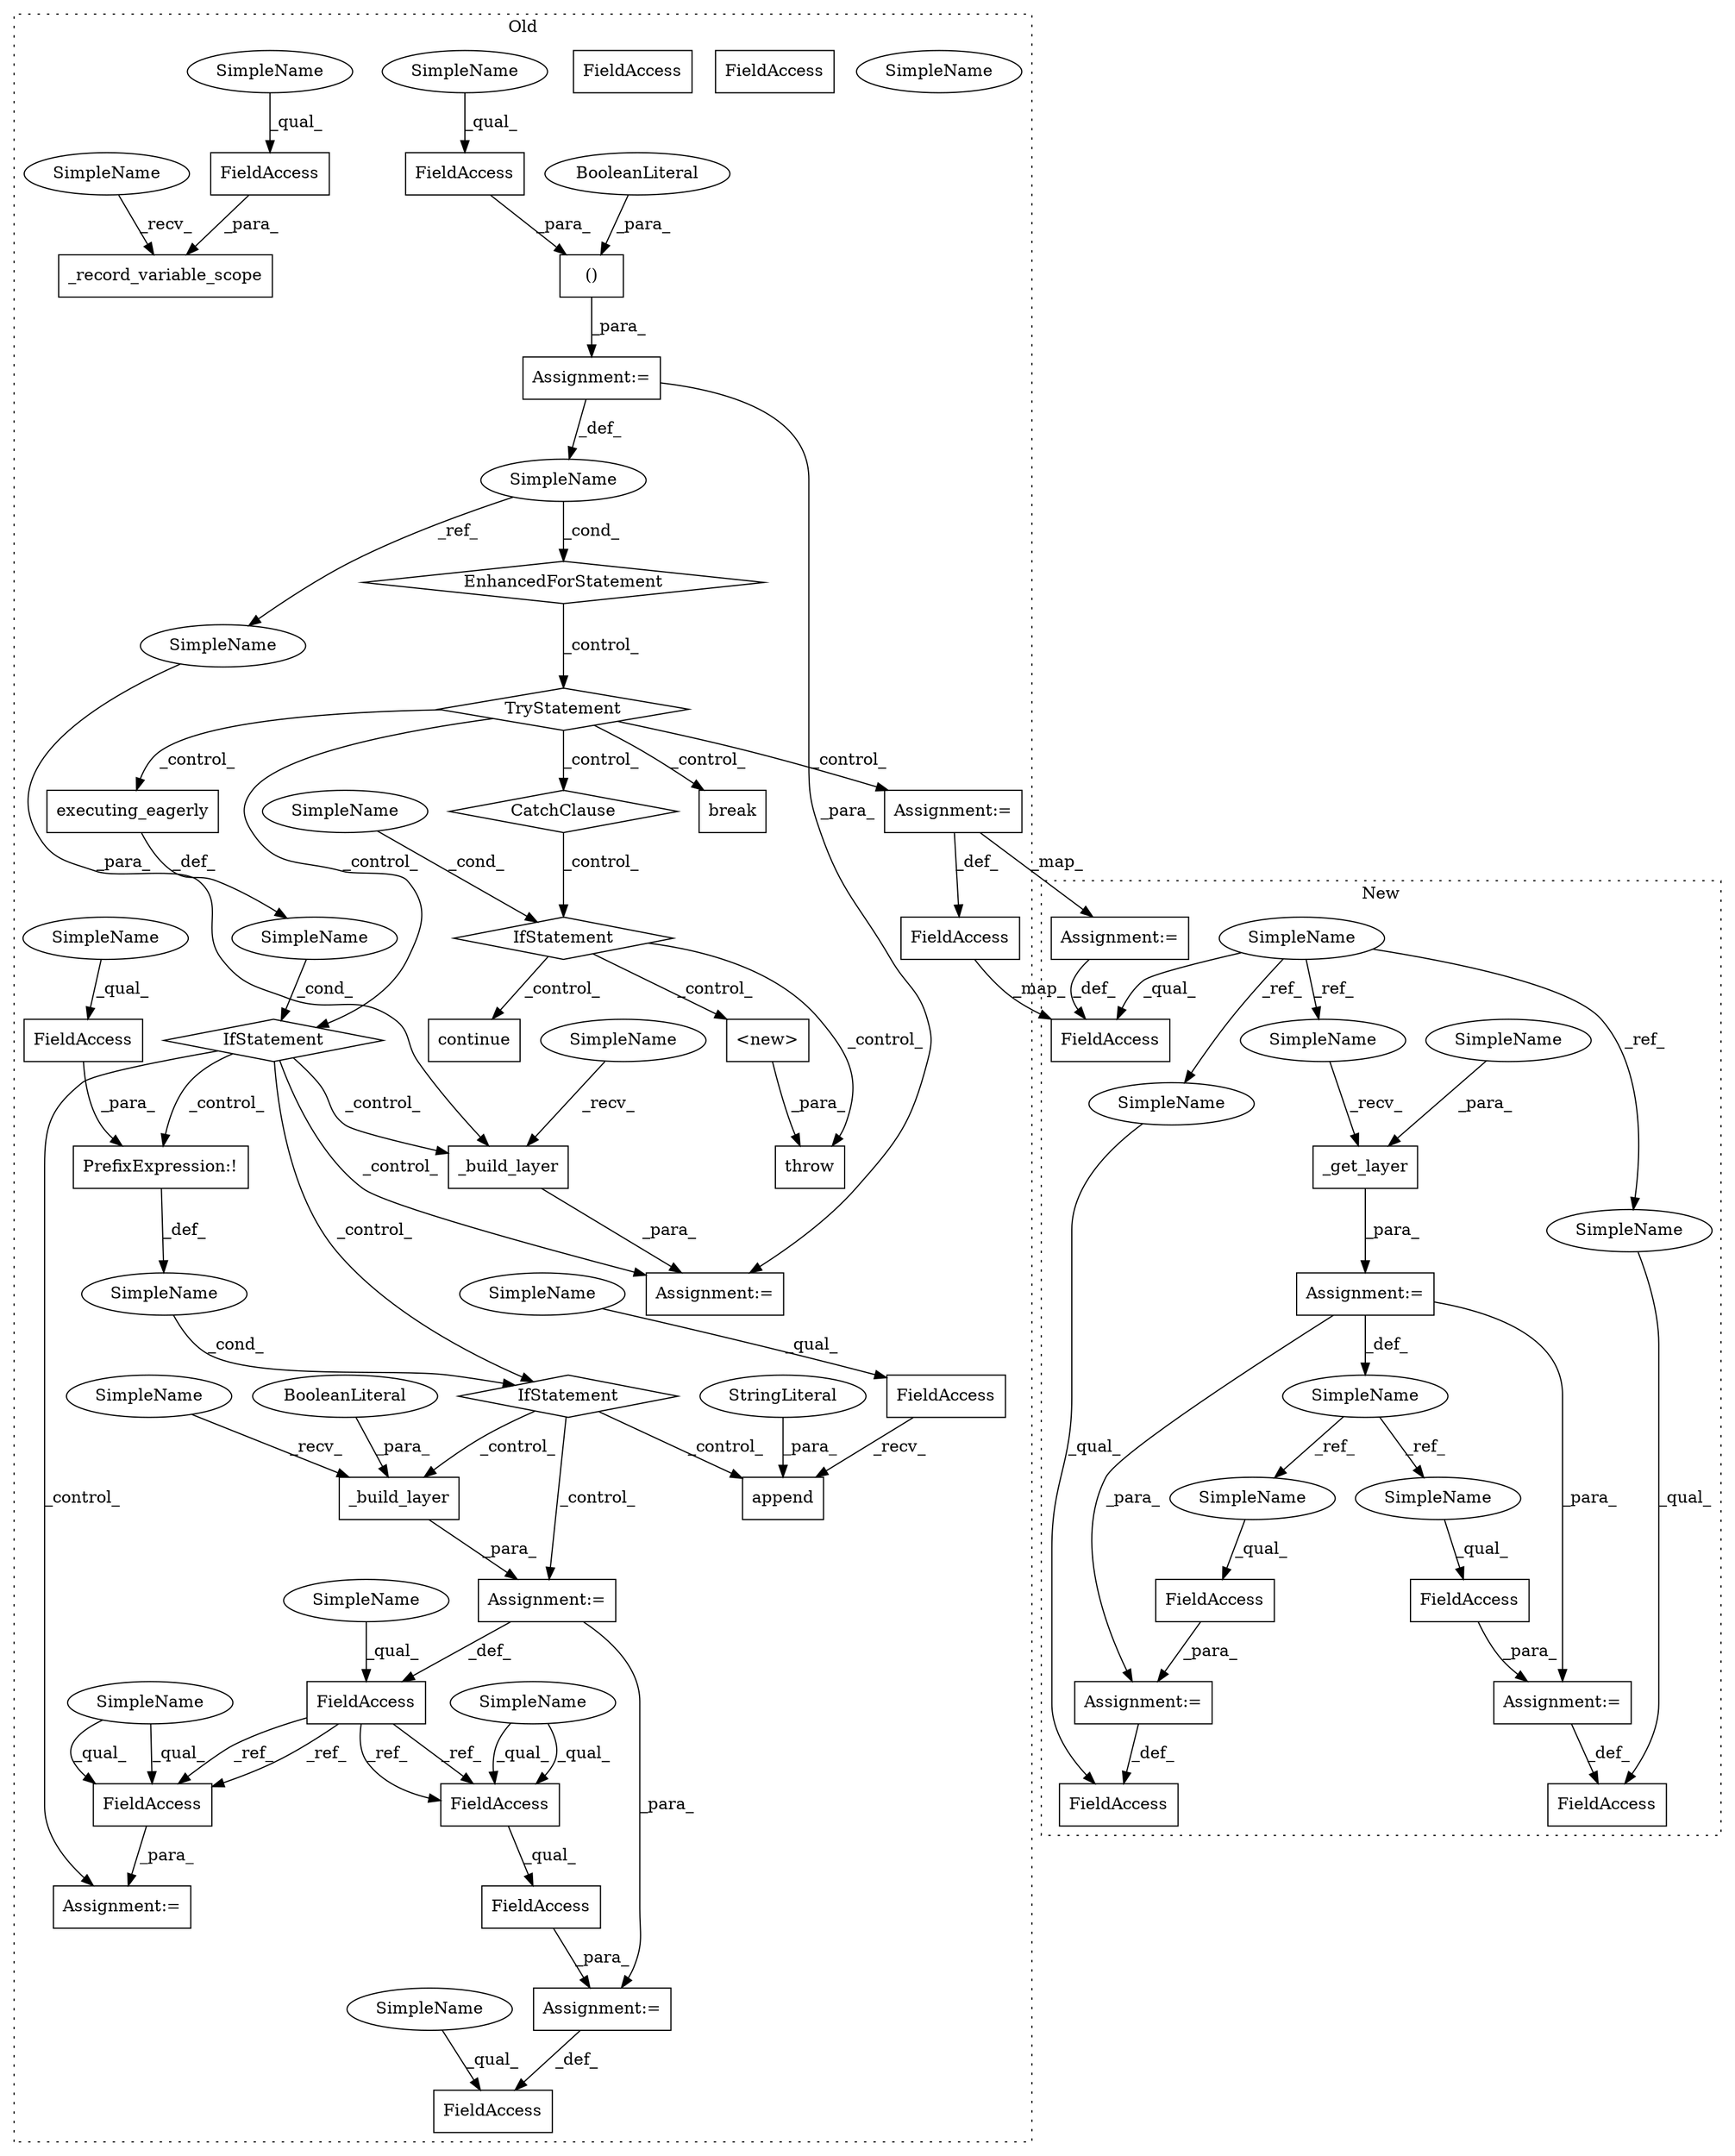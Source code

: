 digraph G {
subgraph cluster0 {
1 [label="break" a="10" s="65784" l="6" shape="box"];
3 [label="SimpleName" a="42" s="65280" l="5" shape="ellipse"];
4 [label="throw" a="53" s="65898" l="6" shape="box"];
5 [label="PrefixExpression:!" a="38" s="65399" l="1" shape="box"];
6 [label="()" a="106" s="65293" l="29" shape="box"];
7 [label="_build_layer" a="32" s="65444,65462" l="13,1" shape="box"];
8 [label="EnhancedForStatement" a="70" s="65222,65322" l="53,3" shape="diamond"];
9 [label="_build_layer" a="32" s="65599,65617" l="13,1" shape="box"];
11 [label="SimpleName" a="42" s="65851" l="5" shape="ellipse"];
12 [label="<new>" a="14" s="65904" l="17" shape="box"];
13 [label="BooleanLiteral" a="9" s="65317" l="5" shape="ellipse"];
14 [label="BooleanLiteral" a="9" s="65457" l="5" shape="ellipse"];
15 [label="SimpleName" a="42" s="" l="" shape="ellipse"];
16 [label="_record_variable_scope" a="32" s="65998,66036" l="23,1" shape="box"];
17 [label="CatchClause" a="12" s="65800,65835" l="13,2" shape="diamond"];
18 [label="SimpleName" a="42" s="" l="" shape="ellipse"];
19 [label="append" a="32" s="65501,65516" l="7,1" shape="box"];
20 [label="FieldAccess" a="22" s="65427" l="11" shape="box"];
21 [label="FieldAccess" a="22" s="65293" l="11" shape="box"];
22 [label="FieldAccess" a="22" s="66167" l="14" shape="box"];
24 [label="StringLiteral" a="45" s="65508" l="8" shape="ellipse"];
27 [label="FieldAccess" a="22" s="66182" l="21" shape="box"];
28 [label="FieldAccess" a="22" s="65477" l="23" shape="box"];
30 [label="FieldAccess" a="22" s="66182" l="11" shape="box"];
31 [label="FieldAccess" a="22" s="65400" l="11" shape="box"];
33 [label="FieldAccess" a="22" s="65547" l="11" shape="box"];
34 [label="continue" a="18" s="65870" l="9" shape="box"];
35 [label="IfStatement" a="25" s="65395,65411" l="4,2" shape="diamond"];
37 [label="Assignment:=" a="7" s="65222,65322" l="53,3" shape="box"];
38 [label="IfStatement" a="25" s="65347,65381" l="4,2" shape="diamond"];
40 [label="Assignment:=" a="7" s="65593" l="1" shape="box"];
41 [label="IfStatement" a="25" s="65847,65856" l="4,2" shape="diamond"];
42 [label="Assignment:=" a="7" s="65438" l="1" shape="box"];
43 [label="Assignment:=" a="7" s="65546" l="1" shape="box"];
45 [label="Assignment:=" a="7" s="66181" l="1" shape="box"];
46 [label="executing_eagerly" a="32" s="65362" l="19" shape="box"];
47 [label="FieldAccess" a="22" s="66021" l="15" shape="box"];
48 [label="TryStatement" a="54" s="65333" l="4" shape="diamond"];
50 [label="FieldAccess" a="22" s="66045" l="15" shape="box"];
52 [label="Assignment:=" a="7" s="65648" l="1" shape="box"];
56 [label="SimpleName" a="42" s="65293" l="4" shape="ellipse"];
57 [label="SimpleName" a="42" s="65439" l="4" shape="ellipse"];
58 [label="SimpleName" a="42" s="66021" l="4" shape="ellipse"];
59 [label="SimpleName" a="42" s="65993" l="4" shape="ellipse"];
60 [label="SimpleName" a="42" s="65477" l="4" shape="ellipse"];
61 [label="SimpleName" a="42" s="65427" l="4" shape="ellipse"];
62 [label="SimpleName" a="42" s="66182" l="4" shape="ellipse"];
63 [label="SimpleName" a="42" s="65400" l="4" shape="ellipse"];
64 [label="SimpleName" a="42" s="65547" l="4" shape="ellipse"];
65 [label="SimpleName" a="42" s="65594" l="4" shape="ellipse"];
66 [label="SimpleName" a="42" s="66167" l="4" shape="ellipse"];
70 [label="SimpleName" a="42" s="65612" l="5" shape="ellipse"];
71 [label="SimpleName" a="42" s="65851" l="5" shape="ellipse"];
72 [label="FieldAccess" a="22" s="65547" l="11" shape="box"];
73 [label="FieldAccess" a="22" s="66182" l="11" shape="box"];
label = "Old";
style="dotted";
}
subgraph cluster1 {
2 [label="_get_layer" a="32" s="63729,63751" l="11,1" shape="box"];
10 [label="SimpleName" a="42" s="63407" l="4" shape="ellipse"];
23 [label="FieldAccess" a="22" s="64145" l="25" shape="box"];
25 [label="SimpleName" a="42" s="63718" l="5" shape="ellipse"];
26 [label="FieldAccess" a="22" s="63999" l="25" shape="box"];
29 [label="FieldAccess" a="22" s="63974" l="24" shape="box"];
32 [label="FieldAccess" a="22" s="64120" l="24" shape="box"];
36 [label="Assignment:=" a="7" s="63998" l="1" shape="box"];
39 [label="Assignment:=" a="7" s="64144" l="1" shape="box"];
44 [label="Assignment:=" a="7" s="63723" l="1" shape="box"];
49 [label="FieldAccess" a="22" s="63940" l="15" shape="box"];
51 [label="Assignment:=" a="7" s="63768" l="1" shape="box"];
53 [label="SimpleName" a="42" s="64120" l="4" shape="ellipse"];
54 [label="SimpleName" a="42" s="63974" l="4" shape="ellipse"];
55 [label="SimpleName" a="42" s="63724" l="4" shape="ellipse"];
67 [label="SimpleName" a="42" s="64145" l="5" shape="ellipse"];
68 [label="SimpleName" a="42" s="63999" l="5" shape="ellipse"];
69 [label="SimpleName" a="42" s="63740" l="11" shape="ellipse"];
label = "New";
style="dotted";
}
2 -> 44 [label="_para_"];
3 -> 8 [label="_cond_"];
3 -> 70 [label="_ref_"];
5 -> 18 [label="_def_"];
6 -> 37 [label="_para_"];
7 -> 42 [label="_para_"];
8 -> 48 [label="_control_"];
9 -> 40 [label="_para_"];
10 -> 54 [label="_ref_"];
10 -> 53 [label="_ref_"];
10 -> 49 [label="_qual_"];
10 -> 55 [label="_ref_"];
12 -> 4 [label="_para_"];
13 -> 6 [label="_para_"];
14 -> 7 [label="_para_"];
15 -> 38 [label="_cond_"];
17 -> 41 [label="_control_"];
18 -> 35 [label="_cond_"];
20 -> 72 [label="_ref_"];
20 -> 72 [label="_ref_"];
20 -> 73 [label="_ref_"];
20 -> 73 [label="_ref_"];
21 -> 6 [label="_para_"];
23 -> 39 [label="_para_"];
24 -> 19 [label="_para_"];
25 -> 68 [label="_ref_"];
25 -> 67 [label="_ref_"];
26 -> 36 [label="_para_"];
27 -> 45 [label="_para_"];
28 -> 19 [label="_recv_"];
31 -> 5 [label="_para_"];
35 -> 7 [label="_control_"];
35 -> 42 [label="_control_"];
35 -> 19 [label="_control_"];
36 -> 29 [label="_def_"];
37 -> 40 [label="_para_"];
37 -> 3 [label="_def_"];
38 -> 40 [label="_control_"];
38 -> 43 [label="_control_"];
38 -> 5 [label="_control_"];
38 -> 35 [label="_control_"];
38 -> 9 [label="_control_"];
39 -> 32 [label="_def_"];
41 -> 4 [label="_control_"];
41 -> 34 [label="_control_"];
41 -> 12 [label="_control_"];
42 -> 20 [label="_def_"];
42 -> 45 [label="_para_"];
44 -> 36 [label="_para_"];
44 -> 25 [label="_def_"];
44 -> 39 [label="_para_"];
45 -> 22 [label="_def_"];
46 -> 15 [label="_def_"];
47 -> 16 [label="_para_"];
48 -> 52 [label="_control_"];
48 -> 46 [label="_control_"];
48 -> 17 [label="_control_"];
48 -> 38 [label="_control_"];
48 -> 1 [label="_control_"];
50 -> 49 [label="_map_"];
51 -> 49 [label="_def_"];
52 -> 51 [label="_map_"];
52 -> 50 [label="_def_"];
53 -> 32 [label="_qual_"];
54 -> 29 [label="_qual_"];
55 -> 2 [label="_recv_"];
56 -> 21 [label="_qual_"];
57 -> 7 [label="_recv_"];
58 -> 47 [label="_qual_"];
59 -> 16 [label="_recv_"];
60 -> 28 [label="_qual_"];
61 -> 20 [label="_qual_"];
62 -> 73 [label="_qual_"];
62 -> 73 [label="_qual_"];
63 -> 31 [label="_qual_"];
64 -> 72 [label="_qual_"];
64 -> 72 [label="_qual_"];
65 -> 9 [label="_recv_"];
66 -> 22 [label="_qual_"];
67 -> 23 [label="_qual_"];
68 -> 26 [label="_qual_"];
69 -> 2 [label="_para_"];
70 -> 9 [label="_para_"];
71 -> 41 [label="_cond_"];
72 -> 43 [label="_para_"];
73 -> 27 [label="_qual_"];
}